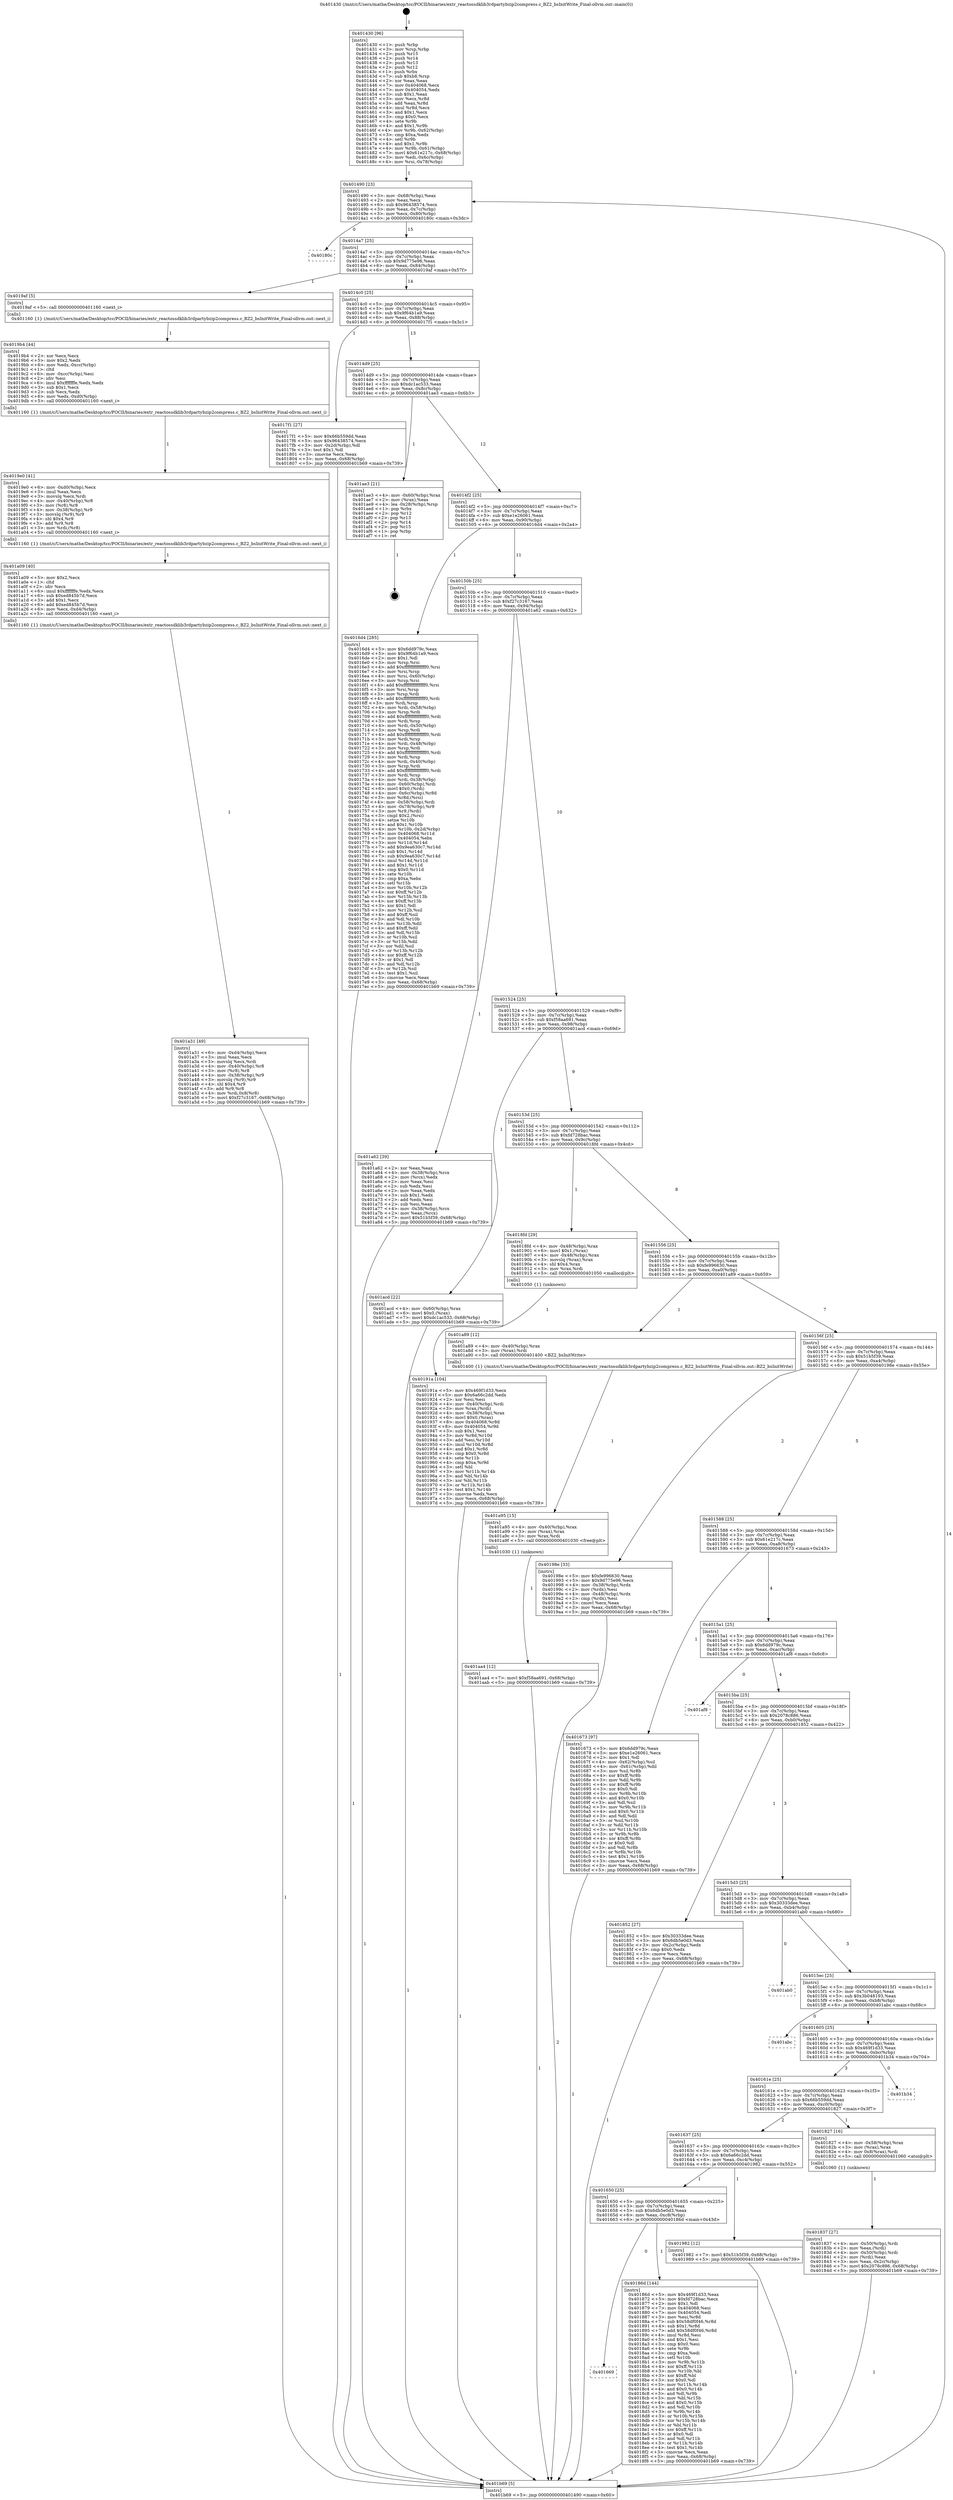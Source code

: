 digraph "0x401430" {
  label = "0x401430 (/mnt/c/Users/mathe/Desktop/tcc/POCII/binaries/extr_reactossdklib3rdpartybzip2compress.c_BZ2_bsInitWrite_Final-ollvm.out::main(0))"
  labelloc = "t"
  node[shape=record]

  Entry [label="",width=0.3,height=0.3,shape=circle,fillcolor=black,style=filled]
  "0x401490" [label="{
     0x401490 [23]\l
     | [instrs]\l
     &nbsp;&nbsp;0x401490 \<+3\>: mov -0x68(%rbp),%eax\l
     &nbsp;&nbsp;0x401493 \<+2\>: mov %eax,%ecx\l
     &nbsp;&nbsp;0x401495 \<+6\>: sub $0x96438574,%ecx\l
     &nbsp;&nbsp;0x40149b \<+3\>: mov %eax,-0x7c(%rbp)\l
     &nbsp;&nbsp;0x40149e \<+3\>: mov %ecx,-0x80(%rbp)\l
     &nbsp;&nbsp;0x4014a1 \<+6\>: je 000000000040180c \<main+0x3dc\>\l
  }"]
  "0x40180c" [label="{
     0x40180c\l
  }", style=dashed]
  "0x4014a7" [label="{
     0x4014a7 [25]\l
     | [instrs]\l
     &nbsp;&nbsp;0x4014a7 \<+5\>: jmp 00000000004014ac \<main+0x7c\>\l
     &nbsp;&nbsp;0x4014ac \<+3\>: mov -0x7c(%rbp),%eax\l
     &nbsp;&nbsp;0x4014af \<+5\>: sub $0x9d775e96,%eax\l
     &nbsp;&nbsp;0x4014b4 \<+6\>: mov %eax,-0x84(%rbp)\l
     &nbsp;&nbsp;0x4014ba \<+6\>: je 00000000004019af \<main+0x57f\>\l
  }"]
  Exit [label="",width=0.3,height=0.3,shape=circle,fillcolor=black,style=filled,peripheries=2]
  "0x4019af" [label="{
     0x4019af [5]\l
     | [instrs]\l
     &nbsp;&nbsp;0x4019af \<+5\>: call 0000000000401160 \<next_i\>\l
     | [calls]\l
     &nbsp;&nbsp;0x401160 \{1\} (/mnt/c/Users/mathe/Desktop/tcc/POCII/binaries/extr_reactossdklib3rdpartybzip2compress.c_BZ2_bsInitWrite_Final-ollvm.out::next_i)\l
  }"]
  "0x4014c0" [label="{
     0x4014c0 [25]\l
     | [instrs]\l
     &nbsp;&nbsp;0x4014c0 \<+5\>: jmp 00000000004014c5 \<main+0x95\>\l
     &nbsp;&nbsp;0x4014c5 \<+3\>: mov -0x7c(%rbp),%eax\l
     &nbsp;&nbsp;0x4014c8 \<+5\>: sub $0x9f64b1a9,%eax\l
     &nbsp;&nbsp;0x4014cd \<+6\>: mov %eax,-0x88(%rbp)\l
     &nbsp;&nbsp;0x4014d3 \<+6\>: je 00000000004017f1 \<main+0x3c1\>\l
  }"]
  "0x401aa4" [label="{
     0x401aa4 [12]\l
     | [instrs]\l
     &nbsp;&nbsp;0x401aa4 \<+7\>: movl $0xf58aa691,-0x68(%rbp)\l
     &nbsp;&nbsp;0x401aab \<+5\>: jmp 0000000000401b69 \<main+0x739\>\l
  }"]
  "0x4017f1" [label="{
     0x4017f1 [27]\l
     | [instrs]\l
     &nbsp;&nbsp;0x4017f1 \<+5\>: mov $0x66b559dd,%eax\l
     &nbsp;&nbsp;0x4017f6 \<+5\>: mov $0x96438574,%ecx\l
     &nbsp;&nbsp;0x4017fb \<+3\>: mov -0x2d(%rbp),%dl\l
     &nbsp;&nbsp;0x4017fe \<+3\>: test $0x1,%dl\l
     &nbsp;&nbsp;0x401801 \<+3\>: cmovne %ecx,%eax\l
     &nbsp;&nbsp;0x401804 \<+3\>: mov %eax,-0x68(%rbp)\l
     &nbsp;&nbsp;0x401807 \<+5\>: jmp 0000000000401b69 \<main+0x739\>\l
  }"]
  "0x4014d9" [label="{
     0x4014d9 [25]\l
     | [instrs]\l
     &nbsp;&nbsp;0x4014d9 \<+5\>: jmp 00000000004014de \<main+0xae\>\l
     &nbsp;&nbsp;0x4014de \<+3\>: mov -0x7c(%rbp),%eax\l
     &nbsp;&nbsp;0x4014e1 \<+5\>: sub $0xdc1ac533,%eax\l
     &nbsp;&nbsp;0x4014e6 \<+6\>: mov %eax,-0x8c(%rbp)\l
     &nbsp;&nbsp;0x4014ec \<+6\>: je 0000000000401ae3 \<main+0x6b3\>\l
  }"]
  "0x401a95" [label="{
     0x401a95 [15]\l
     | [instrs]\l
     &nbsp;&nbsp;0x401a95 \<+4\>: mov -0x40(%rbp),%rax\l
     &nbsp;&nbsp;0x401a99 \<+3\>: mov (%rax),%rax\l
     &nbsp;&nbsp;0x401a9c \<+3\>: mov %rax,%rdi\l
     &nbsp;&nbsp;0x401a9f \<+5\>: call 0000000000401030 \<free@plt\>\l
     | [calls]\l
     &nbsp;&nbsp;0x401030 \{1\} (unknown)\l
  }"]
  "0x401ae3" [label="{
     0x401ae3 [21]\l
     | [instrs]\l
     &nbsp;&nbsp;0x401ae3 \<+4\>: mov -0x60(%rbp),%rax\l
     &nbsp;&nbsp;0x401ae7 \<+2\>: mov (%rax),%eax\l
     &nbsp;&nbsp;0x401ae9 \<+4\>: lea -0x28(%rbp),%rsp\l
     &nbsp;&nbsp;0x401aed \<+1\>: pop %rbx\l
     &nbsp;&nbsp;0x401aee \<+2\>: pop %r12\l
     &nbsp;&nbsp;0x401af0 \<+2\>: pop %r13\l
     &nbsp;&nbsp;0x401af2 \<+2\>: pop %r14\l
     &nbsp;&nbsp;0x401af4 \<+2\>: pop %r15\l
     &nbsp;&nbsp;0x401af6 \<+1\>: pop %rbp\l
     &nbsp;&nbsp;0x401af7 \<+1\>: ret\l
  }"]
  "0x4014f2" [label="{
     0x4014f2 [25]\l
     | [instrs]\l
     &nbsp;&nbsp;0x4014f2 \<+5\>: jmp 00000000004014f7 \<main+0xc7\>\l
     &nbsp;&nbsp;0x4014f7 \<+3\>: mov -0x7c(%rbp),%eax\l
     &nbsp;&nbsp;0x4014fa \<+5\>: sub $0xe1e26061,%eax\l
     &nbsp;&nbsp;0x4014ff \<+6\>: mov %eax,-0x90(%rbp)\l
     &nbsp;&nbsp;0x401505 \<+6\>: je 00000000004016d4 \<main+0x2a4\>\l
  }"]
  "0x401a31" [label="{
     0x401a31 [49]\l
     | [instrs]\l
     &nbsp;&nbsp;0x401a31 \<+6\>: mov -0xd4(%rbp),%ecx\l
     &nbsp;&nbsp;0x401a37 \<+3\>: imul %eax,%ecx\l
     &nbsp;&nbsp;0x401a3a \<+3\>: movslq %ecx,%rdi\l
     &nbsp;&nbsp;0x401a3d \<+4\>: mov -0x40(%rbp),%r8\l
     &nbsp;&nbsp;0x401a41 \<+3\>: mov (%r8),%r8\l
     &nbsp;&nbsp;0x401a44 \<+4\>: mov -0x38(%rbp),%r9\l
     &nbsp;&nbsp;0x401a48 \<+3\>: movslq (%r9),%r9\l
     &nbsp;&nbsp;0x401a4b \<+4\>: shl $0x4,%r9\l
     &nbsp;&nbsp;0x401a4f \<+3\>: add %r9,%r8\l
     &nbsp;&nbsp;0x401a52 \<+4\>: mov %rdi,0x8(%r8)\l
     &nbsp;&nbsp;0x401a56 \<+7\>: movl $0xf27c3167,-0x68(%rbp)\l
     &nbsp;&nbsp;0x401a5d \<+5\>: jmp 0000000000401b69 \<main+0x739\>\l
  }"]
  "0x4016d4" [label="{
     0x4016d4 [285]\l
     | [instrs]\l
     &nbsp;&nbsp;0x4016d4 \<+5\>: mov $0x6dd979c,%eax\l
     &nbsp;&nbsp;0x4016d9 \<+5\>: mov $0x9f64b1a9,%ecx\l
     &nbsp;&nbsp;0x4016de \<+2\>: mov $0x1,%dl\l
     &nbsp;&nbsp;0x4016e0 \<+3\>: mov %rsp,%rsi\l
     &nbsp;&nbsp;0x4016e3 \<+4\>: add $0xfffffffffffffff0,%rsi\l
     &nbsp;&nbsp;0x4016e7 \<+3\>: mov %rsi,%rsp\l
     &nbsp;&nbsp;0x4016ea \<+4\>: mov %rsi,-0x60(%rbp)\l
     &nbsp;&nbsp;0x4016ee \<+3\>: mov %rsp,%rsi\l
     &nbsp;&nbsp;0x4016f1 \<+4\>: add $0xfffffffffffffff0,%rsi\l
     &nbsp;&nbsp;0x4016f5 \<+3\>: mov %rsi,%rsp\l
     &nbsp;&nbsp;0x4016f8 \<+3\>: mov %rsp,%rdi\l
     &nbsp;&nbsp;0x4016fb \<+4\>: add $0xfffffffffffffff0,%rdi\l
     &nbsp;&nbsp;0x4016ff \<+3\>: mov %rdi,%rsp\l
     &nbsp;&nbsp;0x401702 \<+4\>: mov %rdi,-0x58(%rbp)\l
     &nbsp;&nbsp;0x401706 \<+3\>: mov %rsp,%rdi\l
     &nbsp;&nbsp;0x401709 \<+4\>: add $0xfffffffffffffff0,%rdi\l
     &nbsp;&nbsp;0x40170d \<+3\>: mov %rdi,%rsp\l
     &nbsp;&nbsp;0x401710 \<+4\>: mov %rdi,-0x50(%rbp)\l
     &nbsp;&nbsp;0x401714 \<+3\>: mov %rsp,%rdi\l
     &nbsp;&nbsp;0x401717 \<+4\>: add $0xfffffffffffffff0,%rdi\l
     &nbsp;&nbsp;0x40171b \<+3\>: mov %rdi,%rsp\l
     &nbsp;&nbsp;0x40171e \<+4\>: mov %rdi,-0x48(%rbp)\l
     &nbsp;&nbsp;0x401722 \<+3\>: mov %rsp,%rdi\l
     &nbsp;&nbsp;0x401725 \<+4\>: add $0xfffffffffffffff0,%rdi\l
     &nbsp;&nbsp;0x401729 \<+3\>: mov %rdi,%rsp\l
     &nbsp;&nbsp;0x40172c \<+4\>: mov %rdi,-0x40(%rbp)\l
     &nbsp;&nbsp;0x401730 \<+3\>: mov %rsp,%rdi\l
     &nbsp;&nbsp;0x401733 \<+4\>: add $0xfffffffffffffff0,%rdi\l
     &nbsp;&nbsp;0x401737 \<+3\>: mov %rdi,%rsp\l
     &nbsp;&nbsp;0x40173a \<+4\>: mov %rdi,-0x38(%rbp)\l
     &nbsp;&nbsp;0x40173e \<+4\>: mov -0x60(%rbp),%rdi\l
     &nbsp;&nbsp;0x401742 \<+6\>: movl $0x0,(%rdi)\l
     &nbsp;&nbsp;0x401748 \<+4\>: mov -0x6c(%rbp),%r8d\l
     &nbsp;&nbsp;0x40174c \<+3\>: mov %r8d,(%rsi)\l
     &nbsp;&nbsp;0x40174f \<+4\>: mov -0x58(%rbp),%rdi\l
     &nbsp;&nbsp;0x401753 \<+4\>: mov -0x78(%rbp),%r9\l
     &nbsp;&nbsp;0x401757 \<+3\>: mov %r9,(%rdi)\l
     &nbsp;&nbsp;0x40175a \<+3\>: cmpl $0x2,(%rsi)\l
     &nbsp;&nbsp;0x40175d \<+4\>: setne %r10b\l
     &nbsp;&nbsp;0x401761 \<+4\>: and $0x1,%r10b\l
     &nbsp;&nbsp;0x401765 \<+4\>: mov %r10b,-0x2d(%rbp)\l
     &nbsp;&nbsp;0x401769 \<+8\>: mov 0x404068,%r11d\l
     &nbsp;&nbsp;0x401771 \<+7\>: mov 0x404054,%ebx\l
     &nbsp;&nbsp;0x401778 \<+3\>: mov %r11d,%r14d\l
     &nbsp;&nbsp;0x40177b \<+7\>: add $0x9ea630c7,%r14d\l
     &nbsp;&nbsp;0x401782 \<+4\>: sub $0x1,%r14d\l
     &nbsp;&nbsp;0x401786 \<+7\>: sub $0x9ea630c7,%r14d\l
     &nbsp;&nbsp;0x40178d \<+4\>: imul %r14d,%r11d\l
     &nbsp;&nbsp;0x401791 \<+4\>: and $0x1,%r11d\l
     &nbsp;&nbsp;0x401795 \<+4\>: cmp $0x0,%r11d\l
     &nbsp;&nbsp;0x401799 \<+4\>: sete %r10b\l
     &nbsp;&nbsp;0x40179d \<+3\>: cmp $0xa,%ebx\l
     &nbsp;&nbsp;0x4017a0 \<+4\>: setl %r15b\l
     &nbsp;&nbsp;0x4017a4 \<+3\>: mov %r10b,%r12b\l
     &nbsp;&nbsp;0x4017a7 \<+4\>: xor $0xff,%r12b\l
     &nbsp;&nbsp;0x4017ab \<+3\>: mov %r15b,%r13b\l
     &nbsp;&nbsp;0x4017ae \<+4\>: xor $0xff,%r13b\l
     &nbsp;&nbsp;0x4017b2 \<+3\>: xor $0x1,%dl\l
     &nbsp;&nbsp;0x4017b5 \<+3\>: mov %r12b,%sil\l
     &nbsp;&nbsp;0x4017b8 \<+4\>: and $0xff,%sil\l
     &nbsp;&nbsp;0x4017bc \<+3\>: and %dl,%r10b\l
     &nbsp;&nbsp;0x4017bf \<+3\>: mov %r13b,%dil\l
     &nbsp;&nbsp;0x4017c2 \<+4\>: and $0xff,%dil\l
     &nbsp;&nbsp;0x4017c6 \<+3\>: and %dl,%r15b\l
     &nbsp;&nbsp;0x4017c9 \<+3\>: or %r10b,%sil\l
     &nbsp;&nbsp;0x4017cc \<+3\>: or %r15b,%dil\l
     &nbsp;&nbsp;0x4017cf \<+3\>: xor %dil,%sil\l
     &nbsp;&nbsp;0x4017d2 \<+3\>: or %r13b,%r12b\l
     &nbsp;&nbsp;0x4017d5 \<+4\>: xor $0xff,%r12b\l
     &nbsp;&nbsp;0x4017d9 \<+3\>: or $0x1,%dl\l
     &nbsp;&nbsp;0x4017dc \<+3\>: and %dl,%r12b\l
     &nbsp;&nbsp;0x4017df \<+3\>: or %r12b,%sil\l
     &nbsp;&nbsp;0x4017e2 \<+4\>: test $0x1,%sil\l
     &nbsp;&nbsp;0x4017e6 \<+3\>: cmovne %ecx,%eax\l
     &nbsp;&nbsp;0x4017e9 \<+3\>: mov %eax,-0x68(%rbp)\l
     &nbsp;&nbsp;0x4017ec \<+5\>: jmp 0000000000401b69 \<main+0x739\>\l
  }"]
  "0x40150b" [label="{
     0x40150b [25]\l
     | [instrs]\l
     &nbsp;&nbsp;0x40150b \<+5\>: jmp 0000000000401510 \<main+0xe0\>\l
     &nbsp;&nbsp;0x401510 \<+3\>: mov -0x7c(%rbp),%eax\l
     &nbsp;&nbsp;0x401513 \<+5\>: sub $0xf27c3167,%eax\l
     &nbsp;&nbsp;0x401518 \<+6\>: mov %eax,-0x94(%rbp)\l
     &nbsp;&nbsp;0x40151e \<+6\>: je 0000000000401a62 \<main+0x632\>\l
  }"]
  "0x401a09" [label="{
     0x401a09 [40]\l
     | [instrs]\l
     &nbsp;&nbsp;0x401a09 \<+5\>: mov $0x2,%ecx\l
     &nbsp;&nbsp;0x401a0e \<+1\>: cltd\l
     &nbsp;&nbsp;0x401a0f \<+2\>: idiv %ecx\l
     &nbsp;&nbsp;0x401a11 \<+6\>: imul $0xfffffffe,%edx,%ecx\l
     &nbsp;&nbsp;0x401a17 \<+6\>: sub $0xed845b7d,%ecx\l
     &nbsp;&nbsp;0x401a1d \<+3\>: add $0x1,%ecx\l
     &nbsp;&nbsp;0x401a20 \<+6\>: add $0xed845b7d,%ecx\l
     &nbsp;&nbsp;0x401a26 \<+6\>: mov %ecx,-0xd4(%rbp)\l
     &nbsp;&nbsp;0x401a2c \<+5\>: call 0000000000401160 \<next_i\>\l
     | [calls]\l
     &nbsp;&nbsp;0x401160 \{1\} (/mnt/c/Users/mathe/Desktop/tcc/POCII/binaries/extr_reactossdklib3rdpartybzip2compress.c_BZ2_bsInitWrite_Final-ollvm.out::next_i)\l
  }"]
  "0x401a62" [label="{
     0x401a62 [39]\l
     | [instrs]\l
     &nbsp;&nbsp;0x401a62 \<+2\>: xor %eax,%eax\l
     &nbsp;&nbsp;0x401a64 \<+4\>: mov -0x38(%rbp),%rcx\l
     &nbsp;&nbsp;0x401a68 \<+2\>: mov (%rcx),%edx\l
     &nbsp;&nbsp;0x401a6a \<+2\>: mov %eax,%esi\l
     &nbsp;&nbsp;0x401a6c \<+2\>: sub %edx,%esi\l
     &nbsp;&nbsp;0x401a6e \<+2\>: mov %eax,%edx\l
     &nbsp;&nbsp;0x401a70 \<+3\>: sub $0x1,%edx\l
     &nbsp;&nbsp;0x401a73 \<+2\>: add %edx,%esi\l
     &nbsp;&nbsp;0x401a75 \<+2\>: sub %esi,%eax\l
     &nbsp;&nbsp;0x401a77 \<+4\>: mov -0x38(%rbp),%rcx\l
     &nbsp;&nbsp;0x401a7b \<+2\>: mov %eax,(%rcx)\l
     &nbsp;&nbsp;0x401a7d \<+7\>: movl $0x51b5f39,-0x68(%rbp)\l
     &nbsp;&nbsp;0x401a84 \<+5\>: jmp 0000000000401b69 \<main+0x739\>\l
  }"]
  "0x401524" [label="{
     0x401524 [25]\l
     | [instrs]\l
     &nbsp;&nbsp;0x401524 \<+5\>: jmp 0000000000401529 \<main+0xf9\>\l
     &nbsp;&nbsp;0x401529 \<+3\>: mov -0x7c(%rbp),%eax\l
     &nbsp;&nbsp;0x40152c \<+5\>: sub $0xf58aa691,%eax\l
     &nbsp;&nbsp;0x401531 \<+6\>: mov %eax,-0x98(%rbp)\l
     &nbsp;&nbsp;0x401537 \<+6\>: je 0000000000401acd \<main+0x69d\>\l
  }"]
  "0x4019e0" [label="{
     0x4019e0 [41]\l
     | [instrs]\l
     &nbsp;&nbsp;0x4019e0 \<+6\>: mov -0xd0(%rbp),%ecx\l
     &nbsp;&nbsp;0x4019e6 \<+3\>: imul %eax,%ecx\l
     &nbsp;&nbsp;0x4019e9 \<+3\>: movslq %ecx,%rdi\l
     &nbsp;&nbsp;0x4019ec \<+4\>: mov -0x40(%rbp),%r8\l
     &nbsp;&nbsp;0x4019f0 \<+3\>: mov (%r8),%r8\l
     &nbsp;&nbsp;0x4019f3 \<+4\>: mov -0x38(%rbp),%r9\l
     &nbsp;&nbsp;0x4019f7 \<+3\>: movslq (%r9),%r9\l
     &nbsp;&nbsp;0x4019fa \<+4\>: shl $0x4,%r9\l
     &nbsp;&nbsp;0x4019fe \<+3\>: add %r9,%r8\l
     &nbsp;&nbsp;0x401a01 \<+3\>: mov %rdi,(%r8)\l
     &nbsp;&nbsp;0x401a04 \<+5\>: call 0000000000401160 \<next_i\>\l
     | [calls]\l
     &nbsp;&nbsp;0x401160 \{1\} (/mnt/c/Users/mathe/Desktop/tcc/POCII/binaries/extr_reactossdklib3rdpartybzip2compress.c_BZ2_bsInitWrite_Final-ollvm.out::next_i)\l
  }"]
  "0x401acd" [label="{
     0x401acd [22]\l
     | [instrs]\l
     &nbsp;&nbsp;0x401acd \<+4\>: mov -0x60(%rbp),%rax\l
     &nbsp;&nbsp;0x401ad1 \<+6\>: movl $0x0,(%rax)\l
     &nbsp;&nbsp;0x401ad7 \<+7\>: movl $0xdc1ac533,-0x68(%rbp)\l
     &nbsp;&nbsp;0x401ade \<+5\>: jmp 0000000000401b69 \<main+0x739\>\l
  }"]
  "0x40153d" [label="{
     0x40153d [25]\l
     | [instrs]\l
     &nbsp;&nbsp;0x40153d \<+5\>: jmp 0000000000401542 \<main+0x112\>\l
     &nbsp;&nbsp;0x401542 \<+3\>: mov -0x7c(%rbp),%eax\l
     &nbsp;&nbsp;0x401545 \<+5\>: sub $0xfd728bac,%eax\l
     &nbsp;&nbsp;0x40154a \<+6\>: mov %eax,-0x9c(%rbp)\l
     &nbsp;&nbsp;0x401550 \<+6\>: je 00000000004018fd \<main+0x4cd\>\l
  }"]
  "0x4019b4" [label="{
     0x4019b4 [44]\l
     | [instrs]\l
     &nbsp;&nbsp;0x4019b4 \<+2\>: xor %ecx,%ecx\l
     &nbsp;&nbsp;0x4019b6 \<+5\>: mov $0x2,%edx\l
     &nbsp;&nbsp;0x4019bb \<+6\>: mov %edx,-0xcc(%rbp)\l
     &nbsp;&nbsp;0x4019c1 \<+1\>: cltd\l
     &nbsp;&nbsp;0x4019c2 \<+6\>: mov -0xcc(%rbp),%esi\l
     &nbsp;&nbsp;0x4019c8 \<+2\>: idiv %esi\l
     &nbsp;&nbsp;0x4019ca \<+6\>: imul $0xfffffffe,%edx,%edx\l
     &nbsp;&nbsp;0x4019d0 \<+3\>: sub $0x1,%ecx\l
     &nbsp;&nbsp;0x4019d3 \<+2\>: sub %ecx,%edx\l
     &nbsp;&nbsp;0x4019d5 \<+6\>: mov %edx,-0xd0(%rbp)\l
     &nbsp;&nbsp;0x4019db \<+5\>: call 0000000000401160 \<next_i\>\l
     | [calls]\l
     &nbsp;&nbsp;0x401160 \{1\} (/mnt/c/Users/mathe/Desktop/tcc/POCII/binaries/extr_reactossdklib3rdpartybzip2compress.c_BZ2_bsInitWrite_Final-ollvm.out::next_i)\l
  }"]
  "0x4018fd" [label="{
     0x4018fd [29]\l
     | [instrs]\l
     &nbsp;&nbsp;0x4018fd \<+4\>: mov -0x48(%rbp),%rax\l
     &nbsp;&nbsp;0x401901 \<+6\>: movl $0x1,(%rax)\l
     &nbsp;&nbsp;0x401907 \<+4\>: mov -0x48(%rbp),%rax\l
     &nbsp;&nbsp;0x40190b \<+3\>: movslq (%rax),%rax\l
     &nbsp;&nbsp;0x40190e \<+4\>: shl $0x4,%rax\l
     &nbsp;&nbsp;0x401912 \<+3\>: mov %rax,%rdi\l
     &nbsp;&nbsp;0x401915 \<+5\>: call 0000000000401050 \<malloc@plt\>\l
     | [calls]\l
     &nbsp;&nbsp;0x401050 \{1\} (unknown)\l
  }"]
  "0x401556" [label="{
     0x401556 [25]\l
     | [instrs]\l
     &nbsp;&nbsp;0x401556 \<+5\>: jmp 000000000040155b \<main+0x12b\>\l
     &nbsp;&nbsp;0x40155b \<+3\>: mov -0x7c(%rbp),%eax\l
     &nbsp;&nbsp;0x40155e \<+5\>: sub $0xfe996630,%eax\l
     &nbsp;&nbsp;0x401563 \<+6\>: mov %eax,-0xa0(%rbp)\l
     &nbsp;&nbsp;0x401569 \<+6\>: je 0000000000401a89 \<main+0x659\>\l
  }"]
  "0x40191a" [label="{
     0x40191a [104]\l
     | [instrs]\l
     &nbsp;&nbsp;0x40191a \<+5\>: mov $0x469f1d33,%ecx\l
     &nbsp;&nbsp;0x40191f \<+5\>: mov $0x6a66c2dd,%edx\l
     &nbsp;&nbsp;0x401924 \<+2\>: xor %esi,%esi\l
     &nbsp;&nbsp;0x401926 \<+4\>: mov -0x40(%rbp),%rdi\l
     &nbsp;&nbsp;0x40192a \<+3\>: mov %rax,(%rdi)\l
     &nbsp;&nbsp;0x40192d \<+4\>: mov -0x38(%rbp),%rax\l
     &nbsp;&nbsp;0x401931 \<+6\>: movl $0x0,(%rax)\l
     &nbsp;&nbsp;0x401937 \<+8\>: mov 0x404068,%r8d\l
     &nbsp;&nbsp;0x40193f \<+8\>: mov 0x404054,%r9d\l
     &nbsp;&nbsp;0x401947 \<+3\>: sub $0x1,%esi\l
     &nbsp;&nbsp;0x40194a \<+3\>: mov %r8d,%r10d\l
     &nbsp;&nbsp;0x40194d \<+3\>: add %esi,%r10d\l
     &nbsp;&nbsp;0x401950 \<+4\>: imul %r10d,%r8d\l
     &nbsp;&nbsp;0x401954 \<+4\>: and $0x1,%r8d\l
     &nbsp;&nbsp;0x401958 \<+4\>: cmp $0x0,%r8d\l
     &nbsp;&nbsp;0x40195c \<+4\>: sete %r11b\l
     &nbsp;&nbsp;0x401960 \<+4\>: cmp $0xa,%r9d\l
     &nbsp;&nbsp;0x401964 \<+3\>: setl %bl\l
     &nbsp;&nbsp;0x401967 \<+3\>: mov %r11b,%r14b\l
     &nbsp;&nbsp;0x40196a \<+3\>: and %bl,%r14b\l
     &nbsp;&nbsp;0x40196d \<+3\>: xor %bl,%r11b\l
     &nbsp;&nbsp;0x401970 \<+3\>: or %r11b,%r14b\l
     &nbsp;&nbsp;0x401973 \<+4\>: test $0x1,%r14b\l
     &nbsp;&nbsp;0x401977 \<+3\>: cmovne %edx,%ecx\l
     &nbsp;&nbsp;0x40197a \<+3\>: mov %ecx,-0x68(%rbp)\l
     &nbsp;&nbsp;0x40197d \<+5\>: jmp 0000000000401b69 \<main+0x739\>\l
  }"]
  "0x401a89" [label="{
     0x401a89 [12]\l
     | [instrs]\l
     &nbsp;&nbsp;0x401a89 \<+4\>: mov -0x40(%rbp),%rax\l
     &nbsp;&nbsp;0x401a8d \<+3\>: mov (%rax),%rdi\l
     &nbsp;&nbsp;0x401a90 \<+5\>: call 0000000000401400 \<BZ2_bsInitWrite\>\l
     | [calls]\l
     &nbsp;&nbsp;0x401400 \{1\} (/mnt/c/Users/mathe/Desktop/tcc/POCII/binaries/extr_reactossdklib3rdpartybzip2compress.c_BZ2_bsInitWrite_Final-ollvm.out::BZ2_bsInitWrite)\l
  }"]
  "0x40156f" [label="{
     0x40156f [25]\l
     | [instrs]\l
     &nbsp;&nbsp;0x40156f \<+5\>: jmp 0000000000401574 \<main+0x144\>\l
     &nbsp;&nbsp;0x401574 \<+3\>: mov -0x7c(%rbp),%eax\l
     &nbsp;&nbsp;0x401577 \<+5\>: sub $0x51b5f39,%eax\l
     &nbsp;&nbsp;0x40157c \<+6\>: mov %eax,-0xa4(%rbp)\l
     &nbsp;&nbsp;0x401582 \<+6\>: je 000000000040198e \<main+0x55e\>\l
  }"]
  "0x401669" [label="{
     0x401669\l
  }", style=dashed]
  "0x40198e" [label="{
     0x40198e [33]\l
     | [instrs]\l
     &nbsp;&nbsp;0x40198e \<+5\>: mov $0xfe996630,%eax\l
     &nbsp;&nbsp;0x401993 \<+5\>: mov $0x9d775e96,%ecx\l
     &nbsp;&nbsp;0x401998 \<+4\>: mov -0x38(%rbp),%rdx\l
     &nbsp;&nbsp;0x40199c \<+2\>: mov (%rdx),%esi\l
     &nbsp;&nbsp;0x40199e \<+4\>: mov -0x48(%rbp),%rdx\l
     &nbsp;&nbsp;0x4019a2 \<+2\>: cmp (%rdx),%esi\l
     &nbsp;&nbsp;0x4019a4 \<+3\>: cmovl %ecx,%eax\l
     &nbsp;&nbsp;0x4019a7 \<+3\>: mov %eax,-0x68(%rbp)\l
     &nbsp;&nbsp;0x4019aa \<+5\>: jmp 0000000000401b69 \<main+0x739\>\l
  }"]
  "0x401588" [label="{
     0x401588 [25]\l
     | [instrs]\l
     &nbsp;&nbsp;0x401588 \<+5\>: jmp 000000000040158d \<main+0x15d\>\l
     &nbsp;&nbsp;0x40158d \<+3\>: mov -0x7c(%rbp),%eax\l
     &nbsp;&nbsp;0x401590 \<+5\>: sub $0x61e217c,%eax\l
     &nbsp;&nbsp;0x401595 \<+6\>: mov %eax,-0xa8(%rbp)\l
     &nbsp;&nbsp;0x40159b \<+6\>: je 0000000000401673 \<main+0x243\>\l
  }"]
  "0x40186d" [label="{
     0x40186d [144]\l
     | [instrs]\l
     &nbsp;&nbsp;0x40186d \<+5\>: mov $0x469f1d33,%eax\l
     &nbsp;&nbsp;0x401872 \<+5\>: mov $0xfd728bac,%ecx\l
     &nbsp;&nbsp;0x401877 \<+2\>: mov $0x1,%dl\l
     &nbsp;&nbsp;0x401879 \<+7\>: mov 0x404068,%esi\l
     &nbsp;&nbsp;0x401880 \<+7\>: mov 0x404054,%edi\l
     &nbsp;&nbsp;0x401887 \<+3\>: mov %esi,%r8d\l
     &nbsp;&nbsp;0x40188a \<+7\>: sub $0x58df0f46,%r8d\l
     &nbsp;&nbsp;0x401891 \<+4\>: sub $0x1,%r8d\l
     &nbsp;&nbsp;0x401895 \<+7\>: add $0x58df0f46,%r8d\l
     &nbsp;&nbsp;0x40189c \<+4\>: imul %r8d,%esi\l
     &nbsp;&nbsp;0x4018a0 \<+3\>: and $0x1,%esi\l
     &nbsp;&nbsp;0x4018a3 \<+3\>: cmp $0x0,%esi\l
     &nbsp;&nbsp;0x4018a6 \<+4\>: sete %r9b\l
     &nbsp;&nbsp;0x4018aa \<+3\>: cmp $0xa,%edi\l
     &nbsp;&nbsp;0x4018ad \<+4\>: setl %r10b\l
     &nbsp;&nbsp;0x4018b1 \<+3\>: mov %r9b,%r11b\l
     &nbsp;&nbsp;0x4018b4 \<+4\>: xor $0xff,%r11b\l
     &nbsp;&nbsp;0x4018b8 \<+3\>: mov %r10b,%bl\l
     &nbsp;&nbsp;0x4018bb \<+3\>: xor $0xff,%bl\l
     &nbsp;&nbsp;0x4018be \<+3\>: xor $0x0,%dl\l
     &nbsp;&nbsp;0x4018c1 \<+3\>: mov %r11b,%r14b\l
     &nbsp;&nbsp;0x4018c4 \<+4\>: and $0x0,%r14b\l
     &nbsp;&nbsp;0x4018c8 \<+3\>: and %dl,%r9b\l
     &nbsp;&nbsp;0x4018cb \<+3\>: mov %bl,%r15b\l
     &nbsp;&nbsp;0x4018ce \<+4\>: and $0x0,%r15b\l
     &nbsp;&nbsp;0x4018d2 \<+3\>: and %dl,%r10b\l
     &nbsp;&nbsp;0x4018d5 \<+3\>: or %r9b,%r14b\l
     &nbsp;&nbsp;0x4018d8 \<+3\>: or %r10b,%r15b\l
     &nbsp;&nbsp;0x4018db \<+3\>: xor %r15b,%r14b\l
     &nbsp;&nbsp;0x4018de \<+3\>: or %bl,%r11b\l
     &nbsp;&nbsp;0x4018e1 \<+4\>: xor $0xff,%r11b\l
     &nbsp;&nbsp;0x4018e5 \<+3\>: or $0x0,%dl\l
     &nbsp;&nbsp;0x4018e8 \<+3\>: and %dl,%r11b\l
     &nbsp;&nbsp;0x4018eb \<+3\>: or %r11b,%r14b\l
     &nbsp;&nbsp;0x4018ee \<+4\>: test $0x1,%r14b\l
     &nbsp;&nbsp;0x4018f2 \<+3\>: cmovne %ecx,%eax\l
     &nbsp;&nbsp;0x4018f5 \<+3\>: mov %eax,-0x68(%rbp)\l
     &nbsp;&nbsp;0x4018f8 \<+5\>: jmp 0000000000401b69 \<main+0x739\>\l
  }"]
  "0x401673" [label="{
     0x401673 [97]\l
     | [instrs]\l
     &nbsp;&nbsp;0x401673 \<+5\>: mov $0x6dd979c,%eax\l
     &nbsp;&nbsp;0x401678 \<+5\>: mov $0xe1e26061,%ecx\l
     &nbsp;&nbsp;0x40167d \<+2\>: mov $0x1,%dl\l
     &nbsp;&nbsp;0x40167f \<+4\>: mov -0x62(%rbp),%sil\l
     &nbsp;&nbsp;0x401683 \<+4\>: mov -0x61(%rbp),%dil\l
     &nbsp;&nbsp;0x401687 \<+3\>: mov %sil,%r8b\l
     &nbsp;&nbsp;0x40168a \<+4\>: xor $0xff,%r8b\l
     &nbsp;&nbsp;0x40168e \<+3\>: mov %dil,%r9b\l
     &nbsp;&nbsp;0x401691 \<+4\>: xor $0xff,%r9b\l
     &nbsp;&nbsp;0x401695 \<+3\>: xor $0x0,%dl\l
     &nbsp;&nbsp;0x401698 \<+3\>: mov %r8b,%r10b\l
     &nbsp;&nbsp;0x40169b \<+4\>: and $0x0,%r10b\l
     &nbsp;&nbsp;0x40169f \<+3\>: and %dl,%sil\l
     &nbsp;&nbsp;0x4016a2 \<+3\>: mov %r9b,%r11b\l
     &nbsp;&nbsp;0x4016a5 \<+4\>: and $0x0,%r11b\l
     &nbsp;&nbsp;0x4016a9 \<+3\>: and %dl,%dil\l
     &nbsp;&nbsp;0x4016ac \<+3\>: or %sil,%r10b\l
     &nbsp;&nbsp;0x4016af \<+3\>: or %dil,%r11b\l
     &nbsp;&nbsp;0x4016b2 \<+3\>: xor %r11b,%r10b\l
     &nbsp;&nbsp;0x4016b5 \<+3\>: or %r9b,%r8b\l
     &nbsp;&nbsp;0x4016b8 \<+4\>: xor $0xff,%r8b\l
     &nbsp;&nbsp;0x4016bc \<+3\>: or $0x0,%dl\l
     &nbsp;&nbsp;0x4016bf \<+3\>: and %dl,%r8b\l
     &nbsp;&nbsp;0x4016c2 \<+3\>: or %r8b,%r10b\l
     &nbsp;&nbsp;0x4016c5 \<+4\>: test $0x1,%r10b\l
     &nbsp;&nbsp;0x4016c9 \<+3\>: cmovne %ecx,%eax\l
     &nbsp;&nbsp;0x4016cc \<+3\>: mov %eax,-0x68(%rbp)\l
     &nbsp;&nbsp;0x4016cf \<+5\>: jmp 0000000000401b69 \<main+0x739\>\l
  }"]
  "0x4015a1" [label="{
     0x4015a1 [25]\l
     | [instrs]\l
     &nbsp;&nbsp;0x4015a1 \<+5\>: jmp 00000000004015a6 \<main+0x176\>\l
     &nbsp;&nbsp;0x4015a6 \<+3\>: mov -0x7c(%rbp),%eax\l
     &nbsp;&nbsp;0x4015a9 \<+5\>: sub $0x6dd979c,%eax\l
     &nbsp;&nbsp;0x4015ae \<+6\>: mov %eax,-0xac(%rbp)\l
     &nbsp;&nbsp;0x4015b4 \<+6\>: je 0000000000401af8 \<main+0x6c8\>\l
  }"]
  "0x401b69" [label="{
     0x401b69 [5]\l
     | [instrs]\l
     &nbsp;&nbsp;0x401b69 \<+5\>: jmp 0000000000401490 \<main+0x60\>\l
  }"]
  "0x401430" [label="{
     0x401430 [96]\l
     | [instrs]\l
     &nbsp;&nbsp;0x401430 \<+1\>: push %rbp\l
     &nbsp;&nbsp;0x401431 \<+3\>: mov %rsp,%rbp\l
     &nbsp;&nbsp;0x401434 \<+2\>: push %r15\l
     &nbsp;&nbsp;0x401436 \<+2\>: push %r14\l
     &nbsp;&nbsp;0x401438 \<+2\>: push %r13\l
     &nbsp;&nbsp;0x40143a \<+2\>: push %r12\l
     &nbsp;&nbsp;0x40143c \<+1\>: push %rbx\l
     &nbsp;&nbsp;0x40143d \<+7\>: sub $0xb8,%rsp\l
     &nbsp;&nbsp;0x401444 \<+2\>: xor %eax,%eax\l
     &nbsp;&nbsp;0x401446 \<+7\>: mov 0x404068,%ecx\l
     &nbsp;&nbsp;0x40144d \<+7\>: mov 0x404054,%edx\l
     &nbsp;&nbsp;0x401454 \<+3\>: sub $0x1,%eax\l
     &nbsp;&nbsp;0x401457 \<+3\>: mov %ecx,%r8d\l
     &nbsp;&nbsp;0x40145a \<+3\>: add %eax,%r8d\l
     &nbsp;&nbsp;0x40145d \<+4\>: imul %r8d,%ecx\l
     &nbsp;&nbsp;0x401461 \<+3\>: and $0x1,%ecx\l
     &nbsp;&nbsp;0x401464 \<+3\>: cmp $0x0,%ecx\l
     &nbsp;&nbsp;0x401467 \<+4\>: sete %r9b\l
     &nbsp;&nbsp;0x40146b \<+4\>: and $0x1,%r9b\l
     &nbsp;&nbsp;0x40146f \<+4\>: mov %r9b,-0x62(%rbp)\l
     &nbsp;&nbsp;0x401473 \<+3\>: cmp $0xa,%edx\l
     &nbsp;&nbsp;0x401476 \<+4\>: setl %r9b\l
     &nbsp;&nbsp;0x40147a \<+4\>: and $0x1,%r9b\l
     &nbsp;&nbsp;0x40147e \<+4\>: mov %r9b,-0x61(%rbp)\l
     &nbsp;&nbsp;0x401482 \<+7\>: movl $0x61e217c,-0x68(%rbp)\l
     &nbsp;&nbsp;0x401489 \<+3\>: mov %edi,-0x6c(%rbp)\l
     &nbsp;&nbsp;0x40148c \<+4\>: mov %rsi,-0x78(%rbp)\l
  }"]
  "0x401650" [label="{
     0x401650 [25]\l
     | [instrs]\l
     &nbsp;&nbsp;0x401650 \<+5\>: jmp 0000000000401655 \<main+0x225\>\l
     &nbsp;&nbsp;0x401655 \<+3\>: mov -0x7c(%rbp),%eax\l
     &nbsp;&nbsp;0x401658 \<+5\>: sub $0x6db5e0d3,%eax\l
     &nbsp;&nbsp;0x40165d \<+6\>: mov %eax,-0xc8(%rbp)\l
     &nbsp;&nbsp;0x401663 \<+6\>: je 000000000040186d \<main+0x43d\>\l
  }"]
  "0x401982" [label="{
     0x401982 [12]\l
     | [instrs]\l
     &nbsp;&nbsp;0x401982 \<+7\>: movl $0x51b5f39,-0x68(%rbp)\l
     &nbsp;&nbsp;0x401989 \<+5\>: jmp 0000000000401b69 \<main+0x739\>\l
  }"]
  "0x401af8" [label="{
     0x401af8\l
  }", style=dashed]
  "0x4015ba" [label="{
     0x4015ba [25]\l
     | [instrs]\l
     &nbsp;&nbsp;0x4015ba \<+5\>: jmp 00000000004015bf \<main+0x18f\>\l
     &nbsp;&nbsp;0x4015bf \<+3\>: mov -0x7c(%rbp),%eax\l
     &nbsp;&nbsp;0x4015c2 \<+5\>: sub $0x2078c886,%eax\l
     &nbsp;&nbsp;0x4015c7 \<+6\>: mov %eax,-0xb0(%rbp)\l
     &nbsp;&nbsp;0x4015cd \<+6\>: je 0000000000401852 \<main+0x422\>\l
  }"]
  "0x401837" [label="{
     0x401837 [27]\l
     | [instrs]\l
     &nbsp;&nbsp;0x401837 \<+4\>: mov -0x50(%rbp),%rdi\l
     &nbsp;&nbsp;0x40183b \<+2\>: mov %eax,(%rdi)\l
     &nbsp;&nbsp;0x40183d \<+4\>: mov -0x50(%rbp),%rdi\l
     &nbsp;&nbsp;0x401841 \<+2\>: mov (%rdi),%eax\l
     &nbsp;&nbsp;0x401843 \<+3\>: mov %eax,-0x2c(%rbp)\l
     &nbsp;&nbsp;0x401846 \<+7\>: movl $0x2078c886,-0x68(%rbp)\l
     &nbsp;&nbsp;0x40184d \<+5\>: jmp 0000000000401b69 \<main+0x739\>\l
  }"]
  "0x401852" [label="{
     0x401852 [27]\l
     | [instrs]\l
     &nbsp;&nbsp;0x401852 \<+5\>: mov $0x30333dee,%eax\l
     &nbsp;&nbsp;0x401857 \<+5\>: mov $0x6db5e0d3,%ecx\l
     &nbsp;&nbsp;0x40185c \<+3\>: mov -0x2c(%rbp),%edx\l
     &nbsp;&nbsp;0x40185f \<+3\>: cmp $0x0,%edx\l
     &nbsp;&nbsp;0x401862 \<+3\>: cmove %ecx,%eax\l
     &nbsp;&nbsp;0x401865 \<+3\>: mov %eax,-0x68(%rbp)\l
     &nbsp;&nbsp;0x401868 \<+5\>: jmp 0000000000401b69 \<main+0x739\>\l
  }"]
  "0x4015d3" [label="{
     0x4015d3 [25]\l
     | [instrs]\l
     &nbsp;&nbsp;0x4015d3 \<+5\>: jmp 00000000004015d8 \<main+0x1a8\>\l
     &nbsp;&nbsp;0x4015d8 \<+3\>: mov -0x7c(%rbp),%eax\l
     &nbsp;&nbsp;0x4015db \<+5\>: sub $0x30333dee,%eax\l
     &nbsp;&nbsp;0x4015e0 \<+6\>: mov %eax,-0xb4(%rbp)\l
     &nbsp;&nbsp;0x4015e6 \<+6\>: je 0000000000401ab0 \<main+0x680\>\l
  }"]
  "0x401637" [label="{
     0x401637 [25]\l
     | [instrs]\l
     &nbsp;&nbsp;0x401637 \<+5\>: jmp 000000000040163c \<main+0x20c\>\l
     &nbsp;&nbsp;0x40163c \<+3\>: mov -0x7c(%rbp),%eax\l
     &nbsp;&nbsp;0x40163f \<+5\>: sub $0x6a66c2dd,%eax\l
     &nbsp;&nbsp;0x401644 \<+6\>: mov %eax,-0xc4(%rbp)\l
     &nbsp;&nbsp;0x40164a \<+6\>: je 0000000000401982 \<main+0x552\>\l
  }"]
  "0x401ab0" [label="{
     0x401ab0\l
  }", style=dashed]
  "0x4015ec" [label="{
     0x4015ec [25]\l
     | [instrs]\l
     &nbsp;&nbsp;0x4015ec \<+5\>: jmp 00000000004015f1 \<main+0x1c1\>\l
     &nbsp;&nbsp;0x4015f1 \<+3\>: mov -0x7c(%rbp),%eax\l
     &nbsp;&nbsp;0x4015f4 \<+5\>: sub $0x3b048193,%eax\l
     &nbsp;&nbsp;0x4015f9 \<+6\>: mov %eax,-0xb8(%rbp)\l
     &nbsp;&nbsp;0x4015ff \<+6\>: je 0000000000401abc \<main+0x68c\>\l
  }"]
  "0x401827" [label="{
     0x401827 [16]\l
     | [instrs]\l
     &nbsp;&nbsp;0x401827 \<+4\>: mov -0x58(%rbp),%rax\l
     &nbsp;&nbsp;0x40182b \<+3\>: mov (%rax),%rax\l
     &nbsp;&nbsp;0x40182e \<+4\>: mov 0x8(%rax),%rdi\l
     &nbsp;&nbsp;0x401832 \<+5\>: call 0000000000401060 \<atoi@plt\>\l
     | [calls]\l
     &nbsp;&nbsp;0x401060 \{1\} (unknown)\l
  }"]
  "0x401abc" [label="{
     0x401abc\l
  }", style=dashed]
  "0x401605" [label="{
     0x401605 [25]\l
     | [instrs]\l
     &nbsp;&nbsp;0x401605 \<+5\>: jmp 000000000040160a \<main+0x1da\>\l
     &nbsp;&nbsp;0x40160a \<+3\>: mov -0x7c(%rbp),%eax\l
     &nbsp;&nbsp;0x40160d \<+5\>: sub $0x469f1d33,%eax\l
     &nbsp;&nbsp;0x401612 \<+6\>: mov %eax,-0xbc(%rbp)\l
     &nbsp;&nbsp;0x401618 \<+6\>: je 0000000000401b34 \<main+0x704\>\l
  }"]
  "0x40161e" [label="{
     0x40161e [25]\l
     | [instrs]\l
     &nbsp;&nbsp;0x40161e \<+5\>: jmp 0000000000401623 \<main+0x1f3\>\l
     &nbsp;&nbsp;0x401623 \<+3\>: mov -0x7c(%rbp),%eax\l
     &nbsp;&nbsp;0x401626 \<+5\>: sub $0x66b559dd,%eax\l
     &nbsp;&nbsp;0x40162b \<+6\>: mov %eax,-0xc0(%rbp)\l
     &nbsp;&nbsp;0x401631 \<+6\>: je 0000000000401827 \<main+0x3f7\>\l
  }"]
  "0x401b34" [label="{
     0x401b34\l
  }", style=dashed]
  Entry -> "0x401430" [label=" 1"]
  "0x401490" -> "0x40180c" [label=" 0"]
  "0x401490" -> "0x4014a7" [label=" 15"]
  "0x401ae3" -> Exit [label=" 1"]
  "0x4014a7" -> "0x4019af" [label=" 1"]
  "0x4014a7" -> "0x4014c0" [label=" 14"]
  "0x401acd" -> "0x401b69" [label=" 1"]
  "0x4014c0" -> "0x4017f1" [label=" 1"]
  "0x4014c0" -> "0x4014d9" [label=" 13"]
  "0x401aa4" -> "0x401b69" [label=" 1"]
  "0x4014d9" -> "0x401ae3" [label=" 1"]
  "0x4014d9" -> "0x4014f2" [label=" 12"]
  "0x401a95" -> "0x401aa4" [label=" 1"]
  "0x4014f2" -> "0x4016d4" [label=" 1"]
  "0x4014f2" -> "0x40150b" [label=" 11"]
  "0x401a89" -> "0x401a95" [label=" 1"]
  "0x40150b" -> "0x401a62" [label=" 1"]
  "0x40150b" -> "0x401524" [label=" 10"]
  "0x401a62" -> "0x401b69" [label=" 1"]
  "0x401524" -> "0x401acd" [label=" 1"]
  "0x401524" -> "0x40153d" [label=" 9"]
  "0x401a31" -> "0x401b69" [label=" 1"]
  "0x40153d" -> "0x4018fd" [label=" 1"]
  "0x40153d" -> "0x401556" [label=" 8"]
  "0x401a09" -> "0x401a31" [label=" 1"]
  "0x401556" -> "0x401a89" [label=" 1"]
  "0x401556" -> "0x40156f" [label=" 7"]
  "0x4019e0" -> "0x401a09" [label=" 1"]
  "0x40156f" -> "0x40198e" [label=" 2"]
  "0x40156f" -> "0x401588" [label=" 5"]
  "0x4019b4" -> "0x4019e0" [label=" 1"]
  "0x401588" -> "0x401673" [label=" 1"]
  "0x401588" -> "0x4015a1" [label=" 4"]
  "0x401673" -> "0x401b69" [label=" 1"]
  "0x401430" -> "0x401490" [label=" 1"]
  "0x401b69" -> "0x401490" [label=" 14"]
  "0x4019af" -> "0x4019b4" [label=" 1"]
  "0x4016d4" -> "0x401b69" [label=" 1"]
  "0x4017f1" -> "0x401b69" [label=" 1"]
  "0x401982" -> "0x401b69" [label=" 1"]
  "0x4015a1" -> "0x401af8" [label=" 0"]
  "0x4015a1" -> "0x4015ba" [label=" 4"]
  "0x40191a" -> "0x401b69" [label=" 1"]
  "0x4015ba" -> "0x401852" [label=" 1"]
  "0x4015ba" -> "0x4015d3" [label=" 3"]
  "0x40186d" -> "0x401b69" [label=" 1"]
  "0x4015d3" -> "0x401ab0" [label=" 0"]
  "0x4015d3" -> "0x4015ec" [label=" 3"]
  "0x401650" -> "0x401669" [label=" 0"]
  "0x4015ec" -> "0x401abc" [label=" 0"]
  "0x4015ec" -> "0x401605" [label=" 3"]
  "0x401650" -> "0x40186d" [label=" 1"]
  "0x401605" -> "0x401b34" [label=" 0"]
  "0x401605" -> "0x40161e" [label=" 3"]
  "0x40198e" -> "0x401b69" [label=" 2"]
  "0x40161e" -> "0x401827" [label=" 1"]
  "0x40161e" -> "0x401637" [label=" 2"]
  "0x401827" -> "0x401837" [label=" 1"]
  "0x401837" -> "0x401b69" [label=" 1"]
  "0x401852" -> "0x401b69" [label=" 1"]
  "0x4018fd" -> "0x40191a" [label=" 1"]
  "0x401637" -> "0x401982" [label=" 1"]
  "0x401637" -> "0x401650" [label=" 1"]
}
